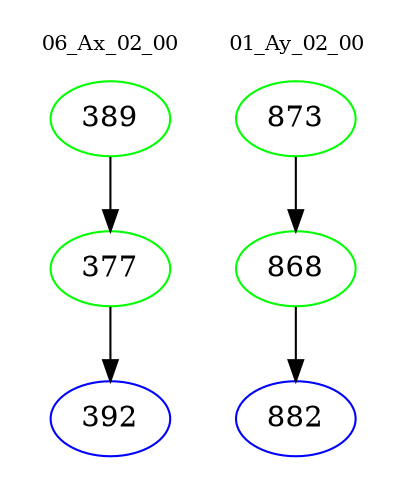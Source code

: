 digraph{
subgraph cluster_0 {
color = white
label = "06_Ax_02_00";
fontsize=10;
T0_389 [label="389", color="green"]
T0_389 -> T0_377 [color="black"]
T0_377 [label="377", color="green"]
T0_377 -> T0_392 [color="black"]
T0_392 [label="392", color="blue"]
}
subgraph cluster_1 {
color = white
label = "01_Ay_02_00";
fontsize=10;
T1_873 [label="873", color="green"]
T1_873 -> T1_868 [color="black"]
T1_868 [label="868", color="green"]
T1_868 -> T1_882 [color="black"]
T1_882 [label="882", color="blue"]
}
}
